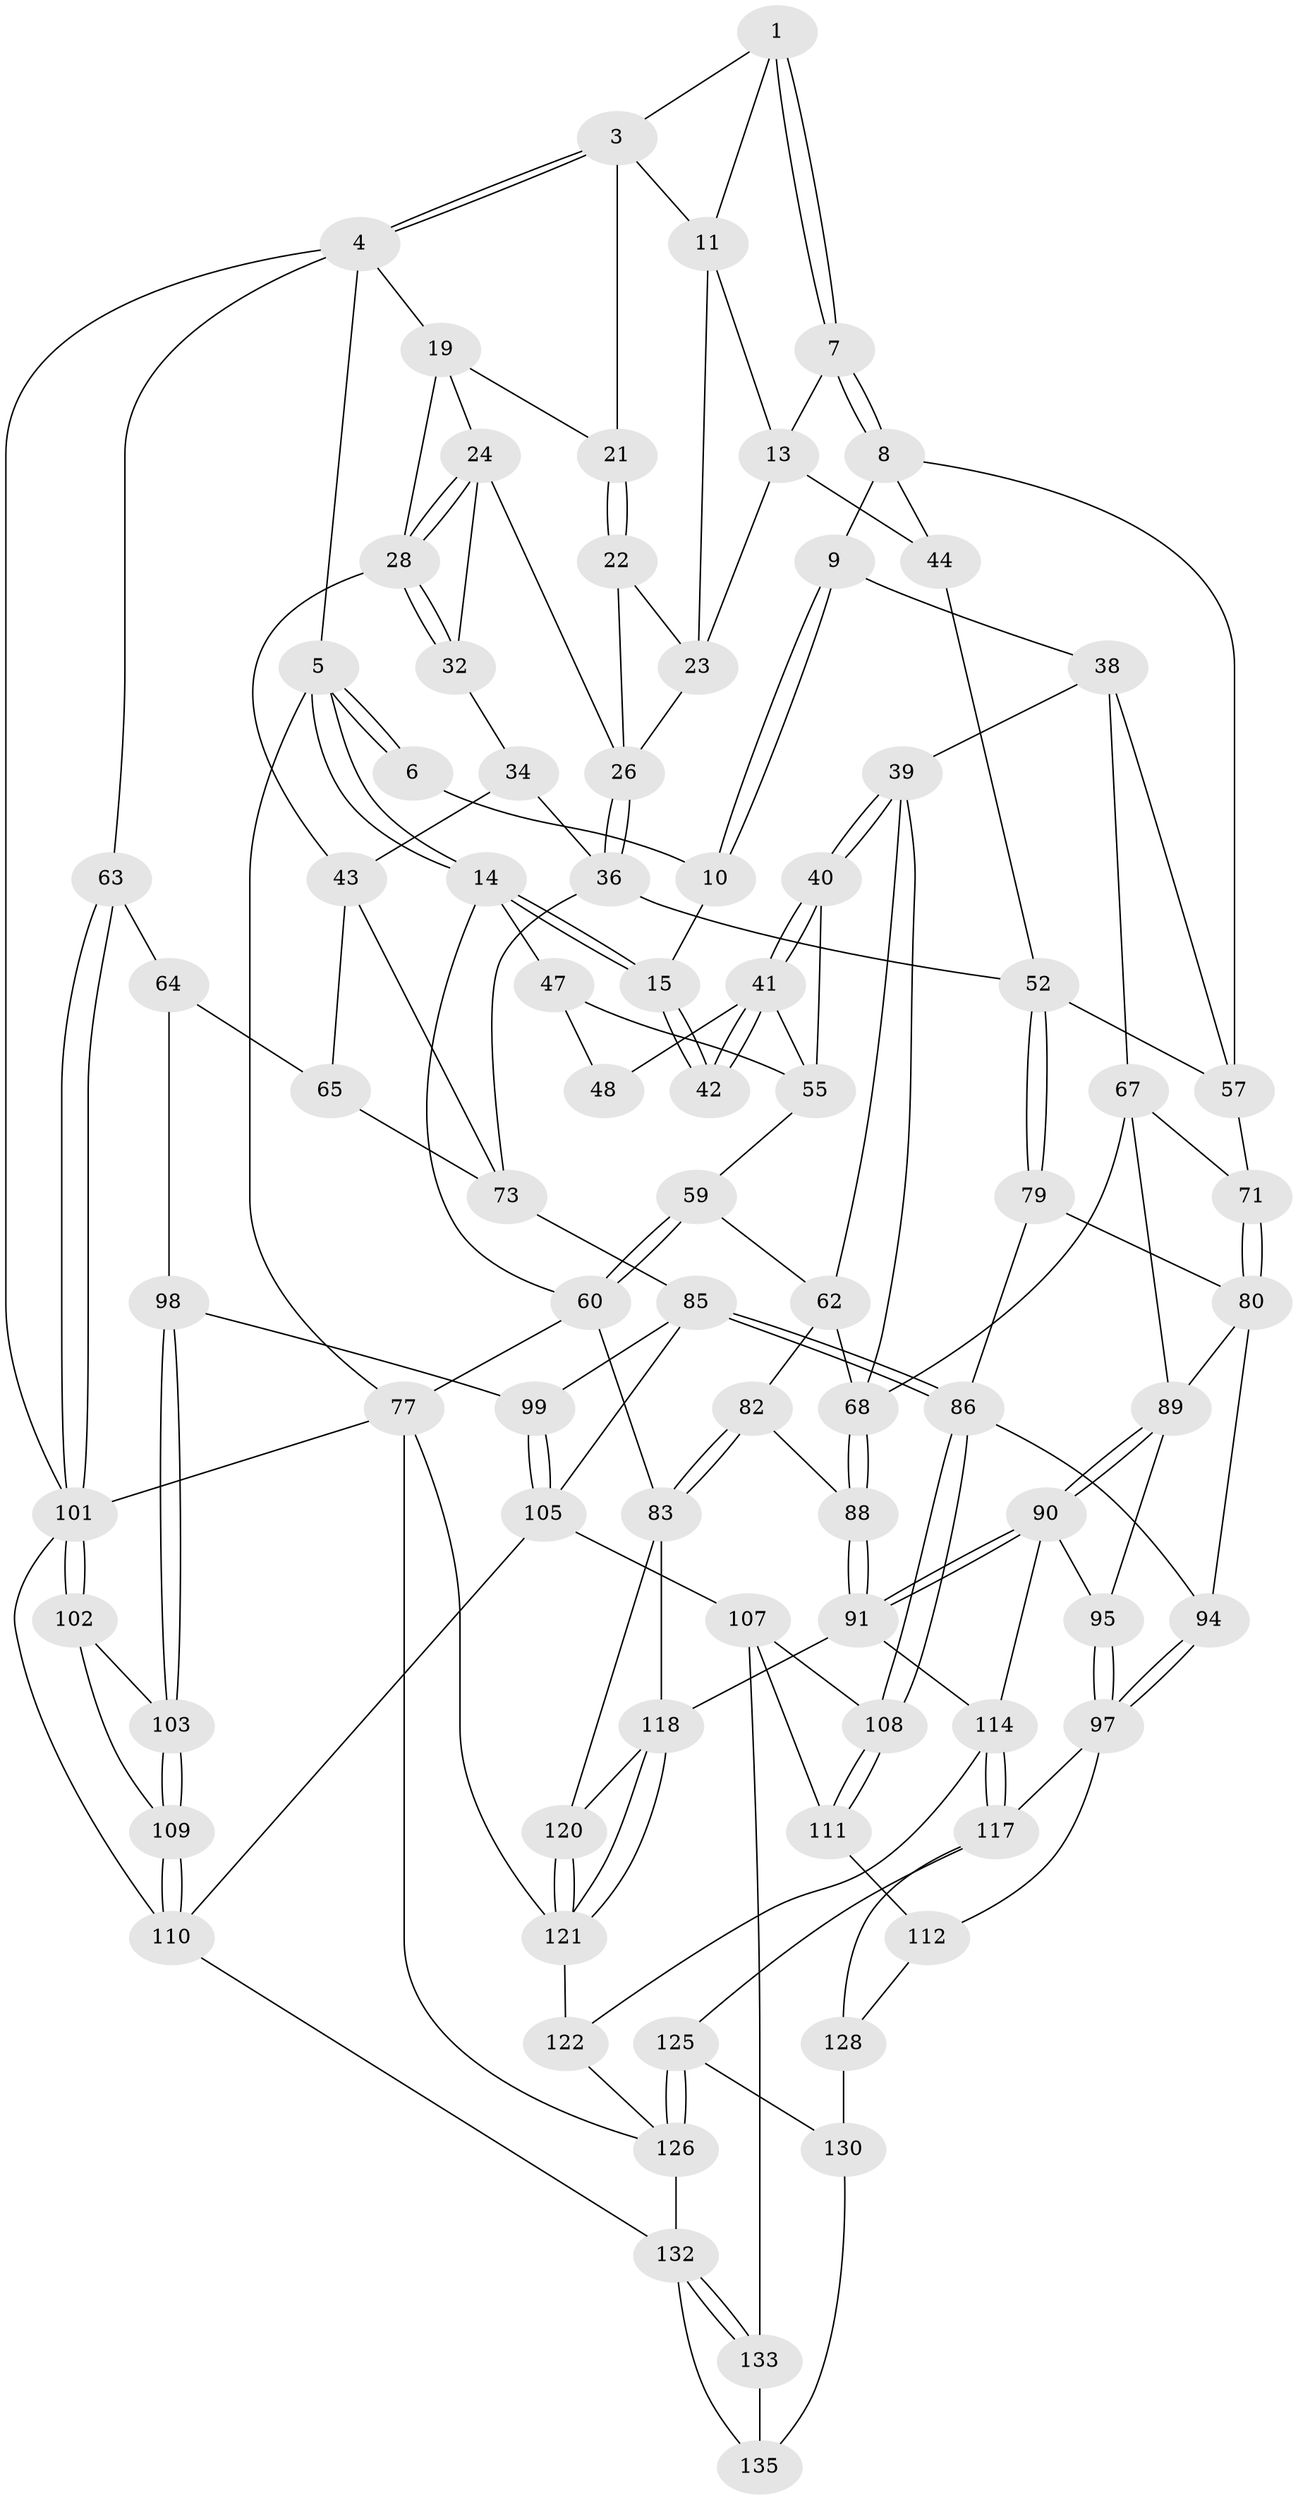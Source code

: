 // Generated by graph-tools (version 1.1) at 2025/24/03/03/25 07:24:37]
// undirected, 84 vertices, 187 edges
graph export_dot {
graph [start="1"]
  node [color=gray90,style=filled];
  1 [pos="+0.4132813759705536+0",super="+2"];
  3 [pos="+0.8480664989159523+0",super="+17"];
  4 [pos="+1+0",super="+18"];
  5 [pos="+0+0"];
  6 [pos="+0.3828719545156901+0"];
  7 [pos="+0.45507003264099644+0.16761198026971927"];
  8 [pos="+0.4251658486262364+0.19377657473380414",super="+45"];
  9 [pos="+0.37851151115705994+0.20903572812307114",super="+37"];
  10 [pos="+0.27166894775662903+0.02819191246380505",super="+16"];
  11 [pos="+0.6030072044626557+0.11499268461685225",super="+12"];
  13 [pos="+0.4860638710644581+0.17022449502365303",super="+31"];
  14 [pos="+0+0",super="+46"];
  15 [pos="+0.13843304073528673+0.14231550492330258"];
  19 [pos="+1+0.2559109317603459",super="+20"];
  21 [pos="+0.8045599124840178+0.0620561430757798"];
  22 [pos="+0.6932571121559934+0.20994808241274843"];
  23 [pos="+0.6659008037905155+0.19826665942105862",super="+30"];
  24 [pos="+0.8197265500569401+0.1279390942277385",super="+25"];
  26 [pos="+0.7327259719867028+0.30906695440476745",super="+27"];
  28 [pos="+0.9478732436851387+0.2686450405159198",super="+29"];
  32 [pos="+0.8852245819938765+0.25994001676154355",super="+33"];
  34 [pos="+0.8403311428267353+0.28456211360642125",super="+35"];
  36 [pos="+0.7413014884425109+0.3592026780304356",super="+51"];
  38 [pos="+0.2867761452220498+0.33241247738721014",super="+58"];
  39 [pos="+0.18556377648514966+0.3706002974014399",super="+61"];
  40 [pos="+0.17111758643783614+0.3630864559062336"];
  41 [pos="+0.10594394555339295+0.269411092247958",super="+49"];
  42 [pos="+0.104527903450359+0.260927039677839"];
  43 [pos="+0.899274252924014+0.36863107161045305",super="+66"];
  44 [pos="+0.5747648484656354+0.3915129708522565"];
  47 [pos="+0+0.26503367965028296",super="+54"];
  48 [pos="+0.04656790816191738+0.2786321034757989",super="+50"];
  52 [pos="+0.6284638347713949+0.4325628153207763",super="+53"];
  55 [pos="+0.07883767109576793+0.36147232329919976",super="+56"];
  57 [pos="+0.41224728403746475+0.40676471536094877",super="+70"];
  59 [pos="+0+0.43931309255499773"];
  60 [pos="+0+0.44697861779271586",super="+76"];
  62 [pos="+0.08334513450540668+0.4912168549804527",super="+78"];
  63 [pos="+1+0.4298875407828768"];
  64 [pos="+0.9848306493266213+0.4933251466881687",super="+81"];
  65 [pos="+0.9225694163809278+0.4678051929241993",super="+75"];
  67 [pos="+0.29695715079483975+0.47160958057153857",super="+72"];
  68 [pos="+0.25849556025630616+0.524914014786618",super="+69"];
  71 [pos="+0.4423785284845546+0.5189613769159962"];
  73 [pos="+0.7357957828451049+0.5235844379808864",super="+74"];
  77 [pos="+0+1",super="+134"];
  79 [pos="+0.5512664194143966+0.5659075629360601"];
  80 [pos="+0.5010083505068583+0.5771957452481924",super="+92"];
  82 [pos="+0.1154199344627827+0.6018046160558446"];
  83 [pos="+0.015316934325063262+0.6782509806828865",super="+84"];
  85 [pos="+0.7146456610760028+0.5902768067160082",super="+100"];
  86 [pos="+0.6800158680795058+0.6282101361749912",super="+87"];
  88 [pos="+0.24070958234010514+0.629053060676078"];
  89 [pos="+0.3916986113197342+0.5755570269870617",super="+93"];
  90 [pos="+0.34746263997872595+0.6105206127379236",super="+96"];
  91 [pos="+0.2450214294243023+0.6340257171166654",super="+116"];
  94 [pos="+0.5287179179285014+0.6895330761681601"];
  95 [pos="+0.44264260945901585+0.682814414276828"];
  97 [pos="+0.5227619166116796+0.700733882163393",super="+113"];
  98 [pos="+0.9292079736210149+0.6346480952786451"];
  99 [pos="+0.9233957983460205+0.6382281356515291"];
  101 [pos="+1+0.6666711340338078",super="+104"];
  102 [pos="+1+0.668863942292452"];
  103 [pos="+0.9376704208400117+0.6399360289658236"];
  105 [pos="+0.8189323818400329+0.7582565496400159",super="+106"];
  107 [pos="+0.7906095107212472+0.8032116496091065",super="+131"];
  108 [pos="+0.6851452273698089+0.7477487618374227"];
  109 [pos="+0.925231563586603+0.7916680698081368"];
  110 [pos="+0.9109806861716998+0.8192381250002512",super="+127"];
  111 [pos="+0.5772614301970024+0.8214951938372081"];
  112 [pos="+0.554817582341207+0.824134636361368"];
  114 [pos="+0.3637445223269479+0.7671674259068995",super="+115"];
  117 [pos="+0.3710671461568152+0.7764171708610595",super="+124"];
  118 [pos="+0.206164305084572+0.7356557971911687",super="+119"];
  120 [pos="+0.09878291704491256+0.8578967511856942"];
  121 [pos="+0.11376099998467155+0.8917884718062776",super="+123"];
  122 [pos="+0.23524102157444884+0.8963433314230439"];
  125 [pos="+0.3442192487591939+0.9050018612884847"];
  126 [pos="+0.3070854338049332+0.9396655338923269",super="+138"];
  128 [pos="+0.41020112420011845+0.8441674677199221",super="+129"];
  130 [pos="+0.44588040342759977+0.9010051174703212",super="+136"];
  132 [pos="+0.8893906590010149+1",super="+137"];
  133 [pos="+0.7512901158664562+0.9833173913775505"];
  135 [pos="+0.5209126507988254+0.9280397282744324"];
  1 -- 7;
  1 -- 7;
  1 -- 3;
  1 -- 11;
  3 -- 4;
  3 -- 4;
  3 -- 11;
  3 -- 21;
  4 -- 5;
  4 -- 101;
  4 -- 19;
  4 -- 63;
  5 -- 6;
  5 -- 6;
  5 -- 14;
  5 -- 14;
  5 -- 77;
  6 -- 10;
  7 -- 8;
  7 -- 8;
  7 -- 13;
  8 -- 9;
  8 -- 57;
  8 -- 44;
  9 -- 10 [weight=2];
  9 -- 10;
  9 -- 38;
  10 -- 15;
  11 -- 13;
  11 -- 23;
  13 -- 44;
  13 -- 23;
  14 -- 15;
  14 -- 15;
  14 -- 60;
  14 -- 47;
  15 -- 42;
  15 -- 42;
  19 -- 28;
  19 -- 24;
  19 -- 21;
  21 -- 22;
  21 -- 22;
  22 -- 23;
  22 -- 26;
  23 -- 26;
  24 -- 28;
  24 -- 28;
  24 -- 32;
  24 -- 26;
  26 -- 36;
  26 -- 36;
  28 -- 32;
  28 -- 32;
  28 -- 43;
  32 -- 34 [weight=2];
  34 -- 43;
  34 -- 36;
  36 -- 52;
  36 -- 73;
  38 -- 39;
  38 -- 57;
  38 -- 67;
  39 -- 40;
  39 -- 40;
  39 -- 68;
  39 -- 62;
  40 -- 41;
  40 -- 41;
  40 -- 55;
  41 -- 42;
  41 -- 42;
  41 -- 48;
  41 -- 55;
  43 -- 73;
  43 -- 65;
  44 -- 52;
  47 -- 48 [weight=2];
  47 -- 55;
  52 -- 79;
  52 -- 79;
  52 -- 57;
  55 -- 59;
  57 -- 71;
  59 -- 60;
  59 -- 60;
  59 -- 62;
  60 -- 83;
  60 -- 77;
  62 -- 82;
  62 -- 68;
  63 -- 64;
  63 -- 101;
  63 -- 101;
  64 -- 65 [weight=2];
  64 -- 98;
  65 -- 73;
  67 -- 68;
  67 -- 89;
  67 -- 71;
  68 -- 88;
  68 -- 88;
  71 -- 80;
  71 -- 80;
  73 -- 85;
  77 -- 101;
  77 -- 121;
  77 -- 126;
  79 -- 80;
  79 -- 86;
  80 -- 89;
  80 -- 94;
  82 -- 83;
  82 -- 83;
  82 -- 88;
  83 -- 120;
  83 -- 118;
  85 -- 86;
  85 -- 86;
  85 -- 105;
  85 -- 99;
  86 -- 108;
  86 -- 108;
  86 -- 94;
  88 -- 91;
  88 -- 91;
  89 -- 90;
  89 -- 90;
  89 -- 95;
  90 -- 91;
  90 -- 91;
  90 -- 114;
  90 -- 95;
  91 -- 114;
  91 -- 118;
  94 -- 97;
  94 -- 97;
  95 -- 97;
  95 -- 97;
  97 -- 112;
  97 -- 117;
  98 -- 99;
  98 -- 103;
  98 -- 103;
  99 -- 105;
  99 -- 105;
  101 -- 102;
  101 -- 102;
  101 -- 110;
  102 -- 103;
  102 -- 109;
  103 -- 109;
  103 -- 109;
  105 -- 107;
  105 -- 110;
  107 -- 108;
  107 -- 133;
  107 -- 111;
  108 -- 111;
  108 -- 111;
  109 -- 110;
  109 -- 110;
  110 -- 132;
  111 -- 112;
  112 -- 128;
  114 -- 117;
  114 -- 117;
  114 -- 122;
  117 -- 128;
  117 -- 125;
  118 -- 121;
  118 -- 121;
  118 -- 120;
  120 -- 121;
  120 -- 121;
  121 -- 122;
  122 -- 126;
  125 -- 126;
  125 -- 126;
  125 -- 130;
  126 -- 132;
  128 -- 130 [weight=2];
  130 -- 135;
  132 -- 133;
  132 -- 133;
  132 -- 135;
  133 -- 135;
}
